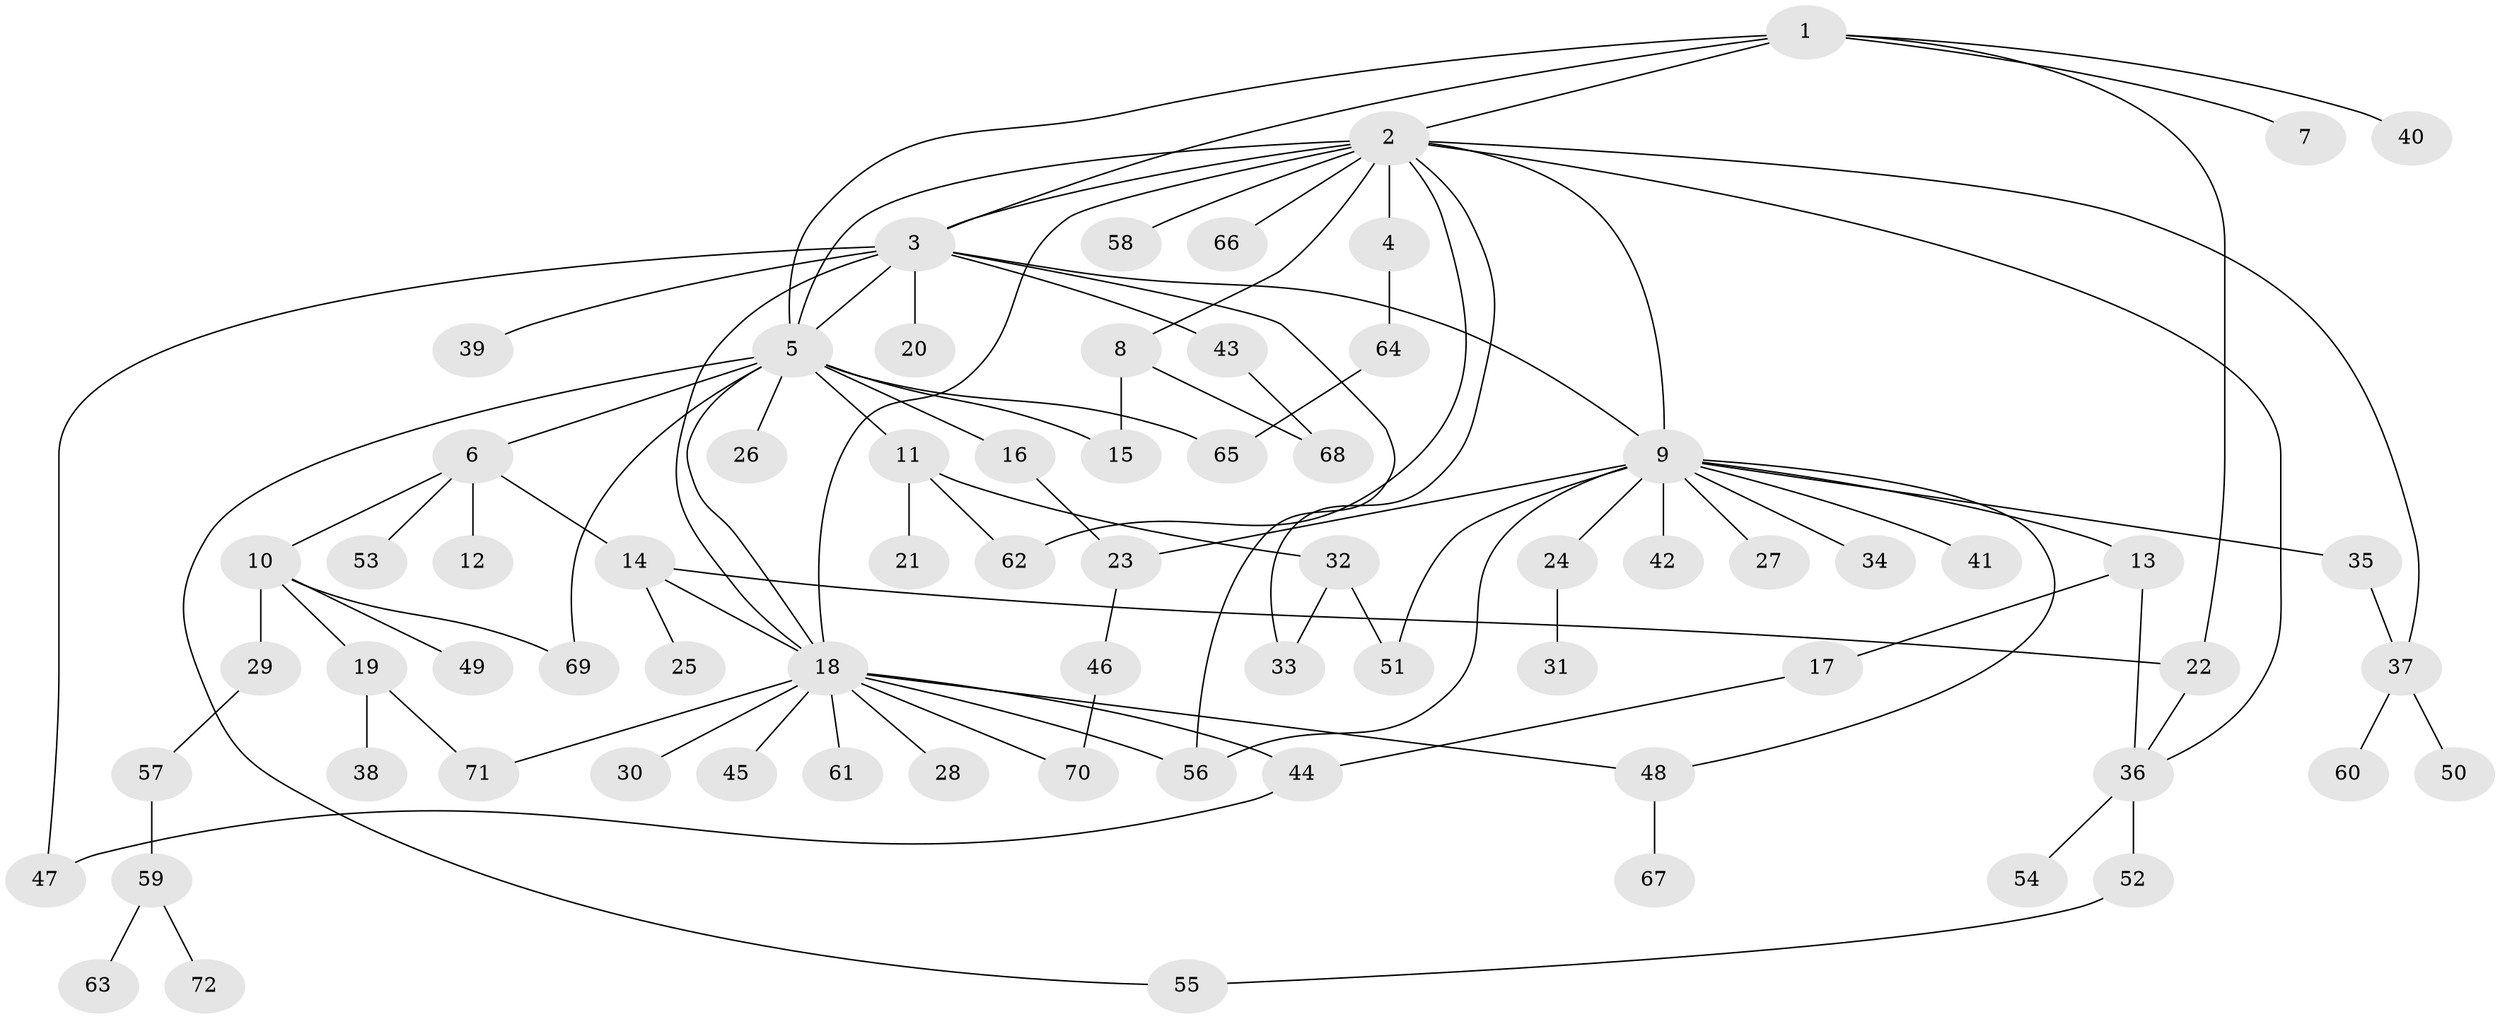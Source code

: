 // coarse degree distribution, {6: 0.0196078431372549, 17: 0.0196078431372549, 2: 0.21568627450980393, 11: 0.0196078431372549, 4: 0.09803921568627451, 1: 0.45098039215686275, 3: 0.13725490196078433, 13: 0.0392156862745098}
// Generated by graph-tools (version 1.1) at 2025/41/03/06/25 10:41:46]
// undirected, 72 vertices, 98 edges
graph export_dot {
graph [start="1"]
  node [color=gray90,style=filled];
  1;
  2;
  3;
  4;
  5;
  6;
  7;
  8;
  9;
  10;
  11;
  12;
  13;
  14;
  15;
  16;
  17;
  18;
  19;
  20;
  21;
  22;
  23;
  24;
  25;
  26;
  27;
  28;
  29;
  30;
  31;
  32;
  33;
  34;
  35;
  36;
  37;
  38;
  39;
  40;
  41;
  42;
  43;
  44;
  45;
  46;
  47;
  48;
  49;
  50;
  51;
  52;
  53;
  54;
  55;
  56;
  57;
  58;
  59;
  60;
  61;
  62;
  63;
  64;
  65;
  66;
  67;
  68;
  69;
  70;
  71;
  72;
  1 -- 2;
  1 -- 3;
  1 -- 5;
  1 -- 7;
  1 -- 22;
  1 -- 40;
  2 -- 3;
  2 -- 4;
  2 -- 5;
  2 -- 8;
  2 -- 9;
  2 -- 18;
  2 -- 33;
  2 -- 36;
  2 -- 37;
  2 -- 58;
  2 -- 62;
  2 -- 66;
  3 -- 5;
  3 -- 9;
  3 -- 18;
  3 -- 20;
  3 -- 39;
  3 -- 43;
  3 -- 47;
  3 -- 56;
  4 -- 64;
  5 -- 6;
  5 -- 11;
  5 -- 15;
  5 -- 16;
  5 -- 18;
  5 -- 26;
  5 -- 55;
  5 -- 65;
  5 -- 69;
  6 -- 10;
  6 -- 12;
  6 -- 14;
  6 -- 53;
  8 -- 15;
  8 -- 68;
  9 -- 13;
  9 -- 23;
  9 -- 24;
  9 -- 27;
  9 -- 34;
  9 -- 35;
  9 -- 41;
  9 -- 42;
  9 -- 48;
  9 -- 51;
  9 -- 56;
  10 -- 19;
  10 -- 29;
  10 -- 49;
  10 -- 69;
  11 -- 21;
  11 -- 32;
  11 -- 62;
  13 -- 17;
  13 -- 36;
  14 -- 18;
  14 -- 22;
  14 -- 25;
  16 -- 23;
  17 -- 44;
  18 -- 28;
  18 -- 30;
  18 -- 44;
  18 -- 45;
  18 -- 48;
  18 -- 56;
  18 -- 61;
  18 -- 70;
  18 -- 71;
  19 -- 38;
  19 -- 71;
  22 -- 36;
  23 -- 46;
  24 -- 31;
  29 -- 57;
  32 -- 33;
  32 -- 51;
  35 -- 37;
  36 -- 52;
  36 -- 54;
  37 -- 50;
  37 -- 60;
  43 -- 68;
  44 -- 47;
  46 -- 70;
  48 -- 67;
  52 -- 55;
  57 -- 59;
  59 -- 63;
  59 -- 72;
  64 -- 65;
}
